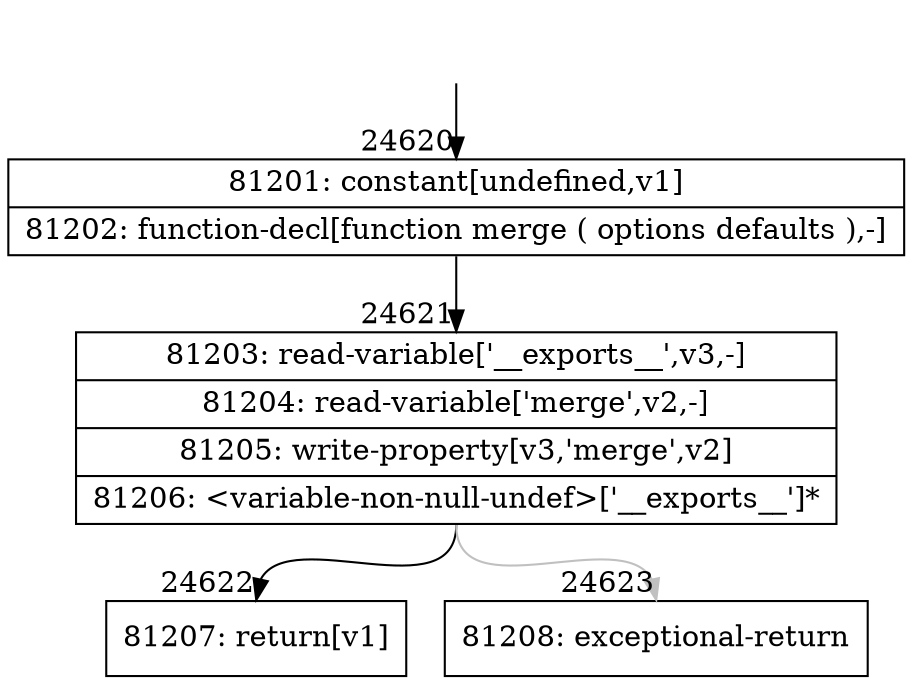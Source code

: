 digraph {
rankdir="TD"
BB_entry2155[shape=none,label=""];
BB_entry2155 -> BB24620 [tailport=s, headport=n, headlabel="    24620"]
BB24620 [shape=record label="{81201: constant[undefined,v1]|81202: function-decl[function merge ( options defaults ),-]}" ] 
BB24620 -> BB24621 [tailport=s, headport=n, headlabel="      24621"]
BB24621 [shape=record label="{81203: read-variable['__exports__',v3,-]|81204: read-variable['merge',v2,-]|81205: write-property[v3,'merge',v2]|81206: \<variable-non-null-undef\>['__exports__']*}" ] 
BB24621 -> BB24622 [tailport=s, headport=n, headlabel="      24622"]
BB24621 -> BB24623 [tailport=s, headport=n, color=gray, headlabel="      24623"]
BB24622 [shape=record label="{81207: return[v1]}" ] 
BB24623 [shape=record label="{81208: exceptional-return}" ] 
//#$~ 46129
}
